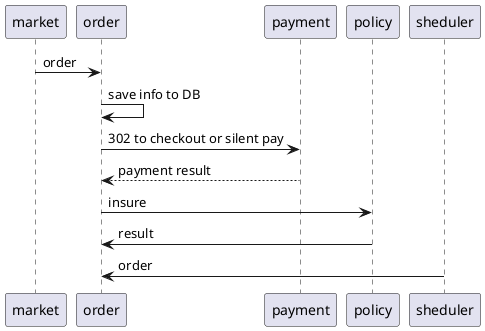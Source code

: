 @startuml
market -> order: order
order -> order: save info to DB
order -> payment: 302 to checkout or silent pay

payment --> order: payment result
order -> policy: insure
policy -> order: result

sheduler-> order: order

@enduml